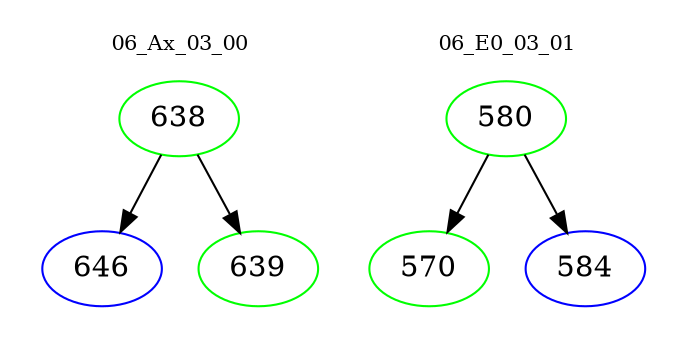 digraph{
subgraph cluster_0 {
color = white
label = "06_Ax_03_00";
fontsize=10;
T0_638 [label="638", color="green"]
T0_638 -> T0_646 [color="black"]
T0_646 [label="646", color="blue"]
T0_638 -> T0_639 [color="black"]
T0_639 [label="639", color="green"]
}
subgraph cluster_1 {
color = white
label = "06_E0_03_01";
fontsize=10;
T1_580 [label="580", color="green"]
T1_580 -> T1_570 [color="black"]
T1_570 [label="570", color="green"]
T1_580 -> T1_584 [color="black"]
T1_584 [label="584", color="blue"]
}
}
